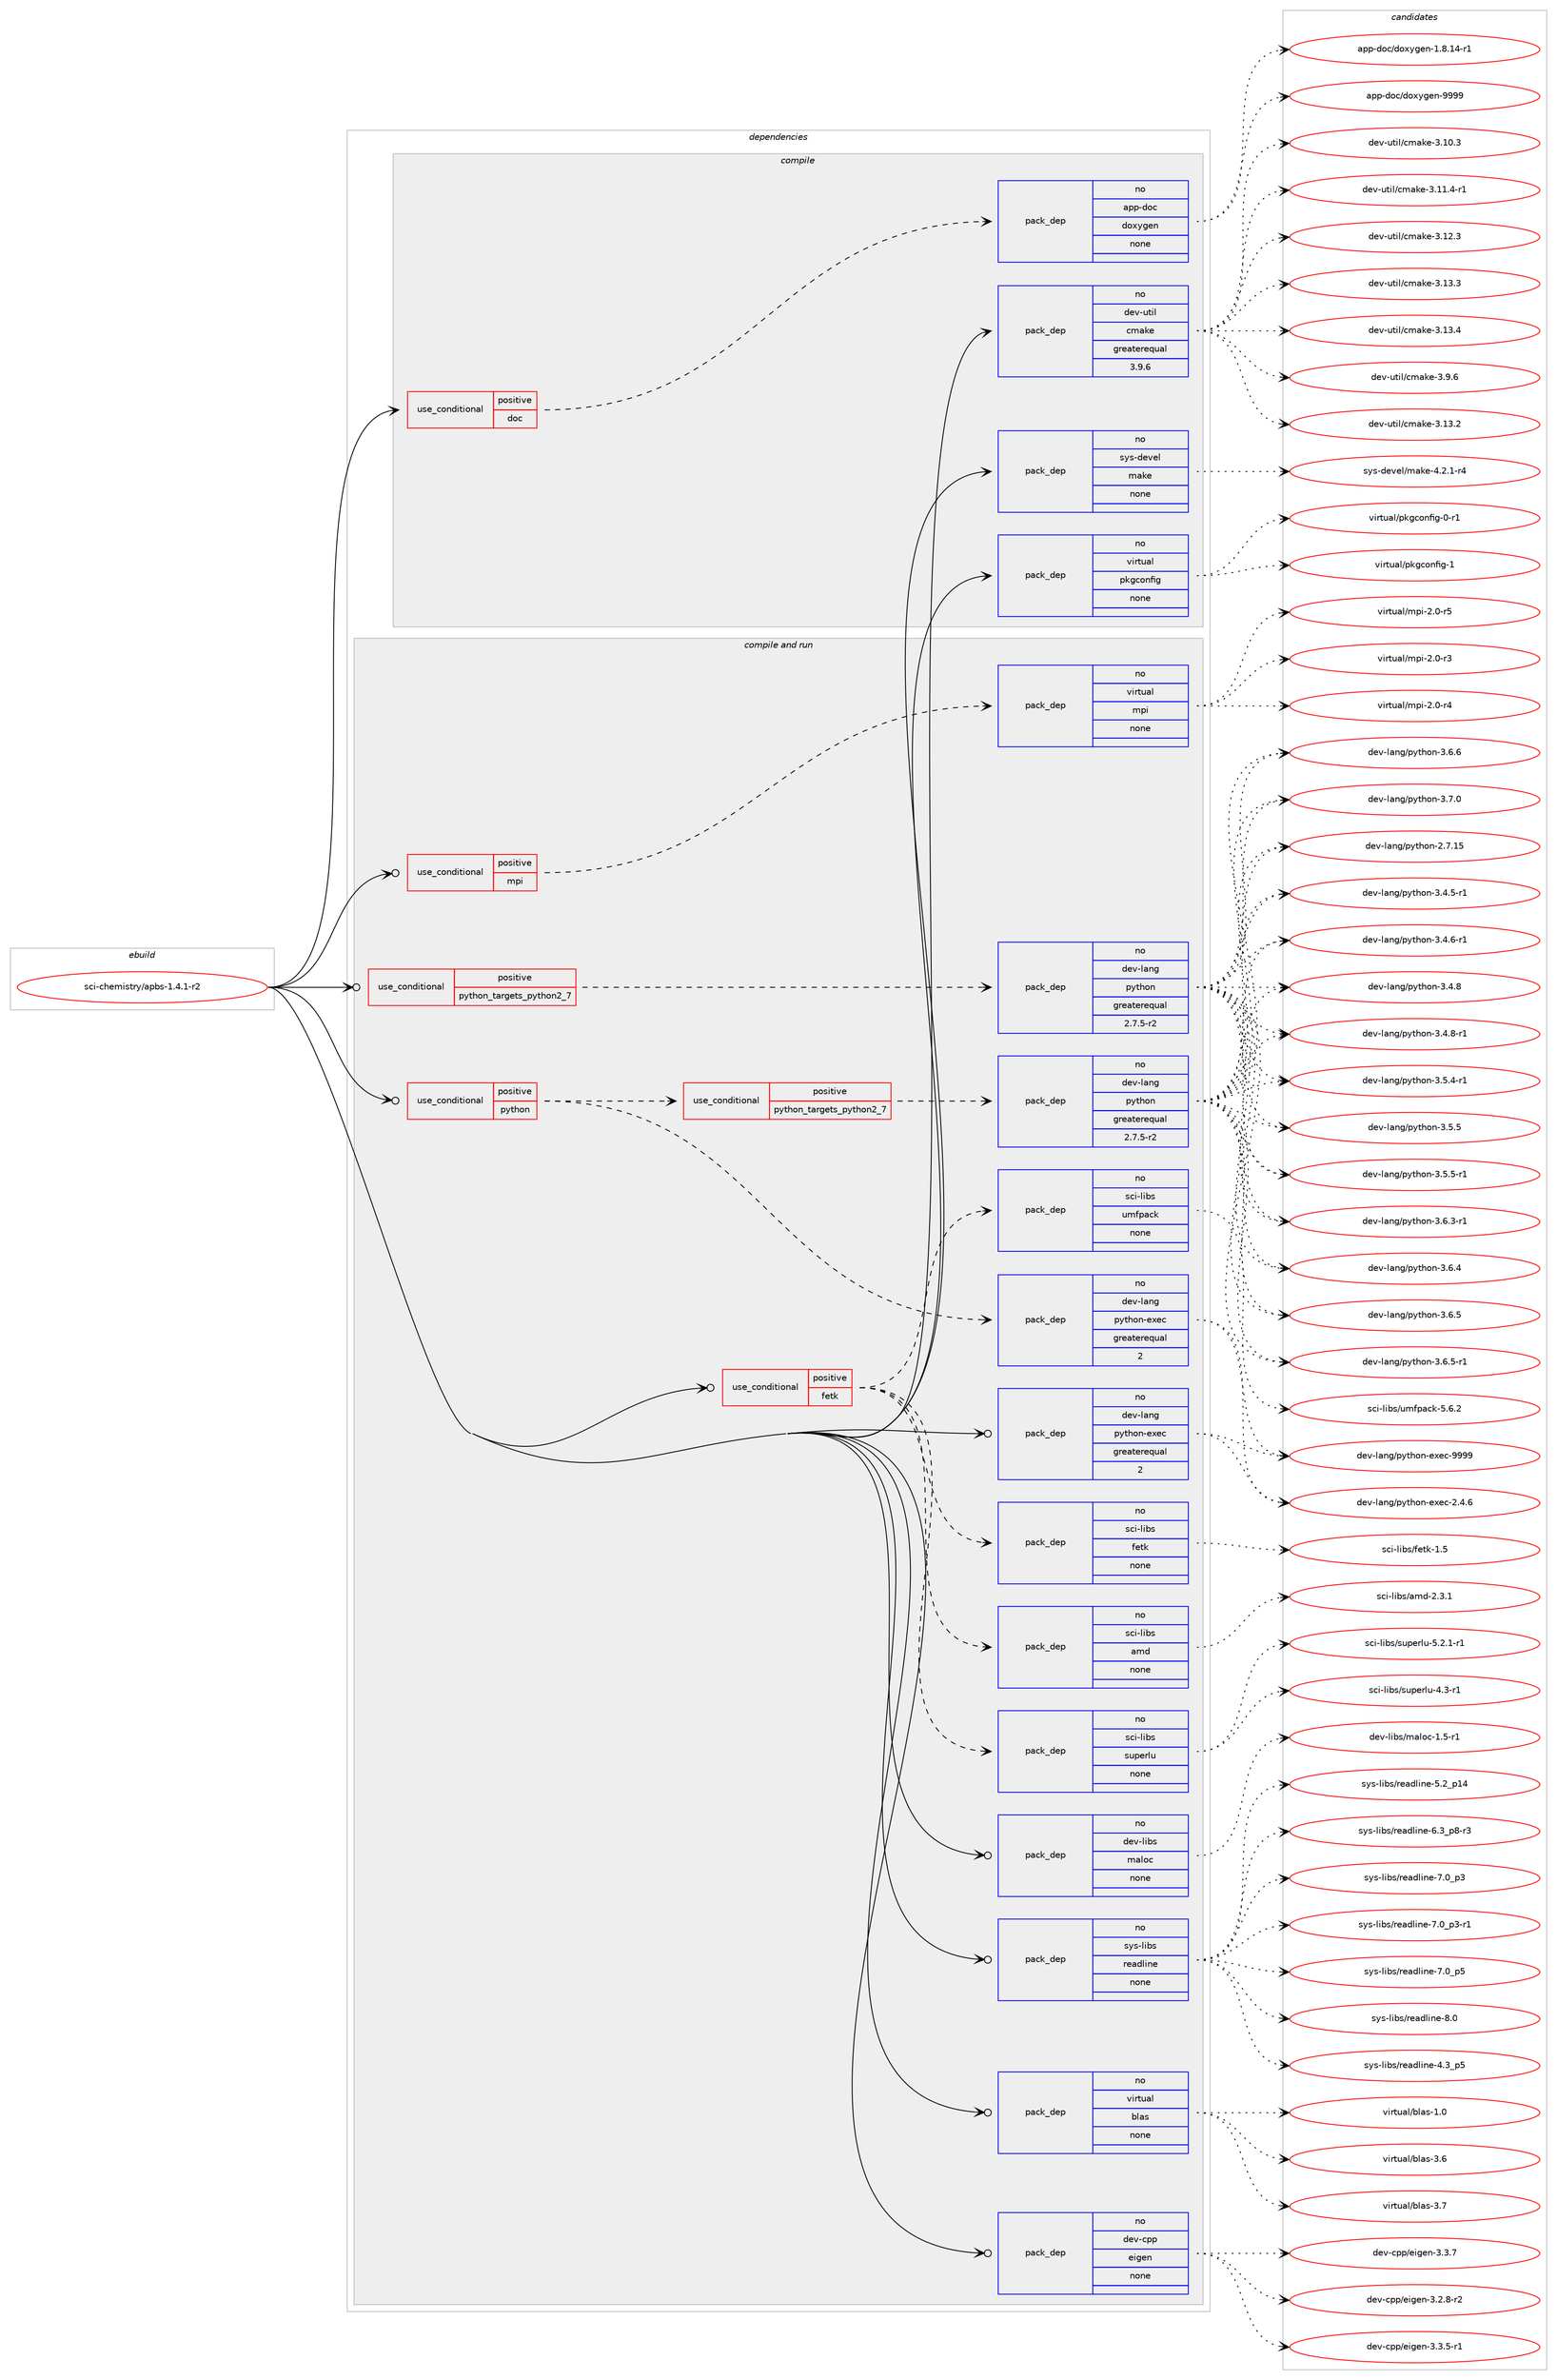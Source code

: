 digraph prolog {

# *************
# Graph options
# *************

newrank=true;
concentrate=true;
compound=true;
graph [rankdir=LR,fontname=Helvetica,fontsize=10,ranksep=1.5];#, ranksep=2.5, nodesep=0.2];
edge  [arrowhead=vee];
node  [fontname=Helvetica,fontsize=10];

# **********
# The ebuild
# **********

subgraph cluster_leftcol {
color=gray;
rank=same;
label=<<i>ebuild</i>>;
id [label="sci-chemistry/apbs-1.4.1-r2", color=red, width=4, href="../sci-chemistry/apbs-1.4.1-r2.svg"];
}

# ****************
# The dependencies
# ****************

subgraph cluster_midcol {
color=gray;
label=<<i>dependencies</i>>;
subgraph cluster_compile {
fillcolor="#eeeeee";
style=filled;
label=<<i>compile</i>>;
subgraph cond799 {
dependency4574 [label=<<TABLE BORDER="0" CELLBORDER="1" CELLSPACING="0" CELLPADDING="4"><TR><TD ROWSPAN="3" CELLPADDING="10">use_conditional</TD></TR><TR><TD>positive</TD></TR><TR><TD>doc</TD></TR></TABLE>>, shape=none, color=red];
subgraph pack3644 {
dependency4575 [label=<<TABLE BORDER="0" CELLBORDER="1" CELLSPACING="0" CELLPADDING="4" WIDTH="220"><TR><TD ROWSPAN="6" CELLPADDING="30">pack_dep</TD></TR><TR><TD WIDTH="110">no</TD></TR><TR><TD>app-doc</TD></TR><TR><TD>doxygen</TD></TR><TR><TD>none</TD></TR><TR><TD></TD></TR></TABLE>>, shape=none, color=blue];
}
dependency4574:e -> dependency4575:w [weight=20,style="dashed",arrowhead="vee"];
}
id:e -> dependency4574:w [weight=20,style="solid",arrowhead="vee"];
subgraph pack3645 {
dependency4576 [label=<<TABLE BORDER="0" CELLBORDER="1" CELLSPACING="0" CELLPADDING="4" WIDTH="220"><TR><TD ROWSPAN="6" CELLPADDING="30">pack_dep</TD></TR><TR><TD WIDTH="110">no</TD></TR><TR><TD>dev-util</TD></TR><TR><TD>cmake</TD></TR><TR><TD>greaterequal</TD></TR><TR><TD>3.9.6</TD></TR></TABLE>>, shape=none, color=blue];
}
id:e -> dependency4576:w [weight=20,style="solid",arrowhead="vee"];
subgraph pack3646 {
dependency4577 [label=<<TABLE BORDER="0" CELLBORDER="1" CELLSPACING="0" CELLPADDING="4" WIDTH="220"><TR><TD ROWSPAN="6" CELLPADDING="30">pack_dep</TD></TR><TR><TD WIDTH="110">no</TD></TR><TR><TD>sys-devel</TD></TR><TR><TD>make</TD></TR><TR><TD>none</TD></TR><TR><TD></TD></TR></TABLE>>, shape=none, color=blue];
}
id:e -> dependency4577:w [weight=20,style="solid",arrowhead="vee"];
subgraph pack3647 {
dependency4578 [label=<<TABLE BORDER="0" CELLBORDER="1" CELLSPACING="0" CELLPADDING="4" WIDTH="220"><TR><TD ROWSPAN="6" CELLPADDING="30">pack_dep</TD></TR><TR><TD WIDTH="110">no</TD></TR><TR><TD>virtual</TD></TR><TR><TD>pkgconfig</TD></TR><TR><TD>none</TD></TR><TR><TD></TD></TR></TABLE>>, shape=none, color=blue];
}
id:e -> dependency4578:w [weight=20,style="solid",arrowhead="vee"];
}
subgraph cluster_compileandrun {
fillcolor="#eeeeee";
style=filled;
label=<<i>compile and run</i>>;
subgraph cond800 {
dependency4579 [label=<<TABLE BORDER="0" CELLBORDER="1" CELLSPACING="0" CELLPADDING="4"><TR><TD ROWSPAN="3" CELLPADDING="10">use_conditional</TD></TR><TR><TD>positive</TD></TR><TR><TD>fetk</TD></TR></TABLE>>, shape=none, color=red];
subgraph pack3648 {
dependency4580 [label=<<TABLE BORDER="0" CELLBORDER="1" CELLSPACING="0" CELLPADDING="4" WIDTH="220"><TR><TD ROWSPAN="6" CELLPADDING="30">pack_dep</TD></TR><TR><TD WIDTH="110">no</TD></TR><TR><TD>sci-libs</TD></TR><TR><TD>amd</TD></TR><TR><TD>none</TD></TR><TR><TD></TD></TR></TABLE>>, shape=none, color=blue];
}
dependency4579:e -> dependency4580:w [weight=20,style="dashed",arrowhead="vee"];
subgraph pack3649 {
dependency4581 [label=<<TABLE BORDER="0" CELLBORDER="1" CELLSPACING="0" CELLPADDING="4" WIDTH="220"><TR><TD ROWSPAN="6" CELLPADDING="30">pack_dep</TD></TR><TR><TD WIDTH="110">no</TD></TR><TR><TD>sci-libs</TD></TR><TR><TD>fetk</TD></TR><TR><TD>none</TD></TR><TR><TD></TD></TR></TABLE>>, shape=none, color=blue];
}
dependency4579:e -> dependency4581:w [weight=20,style="dashed",arrowhead="vee"];
subgraph pack3650 {
dependency4582 [label=<<TABLE BORDER="0" CELLBORDER="1" CELLSPACING="0" CELLPADDING="4" WIDTH="220"><TR><TD ROWSPAN="6" CELLPADDING="30">pack_dep</TD></TR><TR><TD WIDTH="110">no</TD></TR><TR><TD>sci-libs</TD></TR><TR><TD>superlu</TD></TR><TR><TD>none</TD></TR><TR><TD></TD></TR></TABLE>>, shape=none, color=blue];
}
dependency4579:e -> dependency4582:w [weight=20,style="dashed",arrowhead="vee"];
subgraph pack3651 {
dependency4583 [label=<<TABLE BORDER="0" CELLBORDER="1" CELLSPACING="0" CELLPADDING="4" WIDTH="220"><TR><TD ROWSPAN="6" CELLPADDING="30">pack_dep</TD></TR><TR><TD WIDTH="110">no</TD></TR><TR><TD>sci-libs</TD></TR><TR><TD>umfpack</TD></TR><TR><TD>none</TD></TR><TR><TD></TD></TR></TABLE>>, shape=none, color=blue];
}
dependency4579:e -> dependency4583:w [weight=20,style="dashed",arrowhead="vee"];
}
id:e -> dependency4579:w [weight=20,style="solid",arrowhead="odotvee"];
subgraph cond801 {
dependency4584 [label=<<TABLE BORDER="0" CELLBORDER="1" CELLSPACING="0" CELLPADDING="4"><TR><TD ROWSPAN="3" CELLPADDING="10">use_conditional</TD></TR><TR><TD>positive</TD></TR><TR><TD>mpi</TD></TR></TABLE>>, shape=none, color=red];
subgraph pack3652 {
dependency4585 [label=<<TABLE BORDER="0" CELLBORDER="1" CELLSPACING="0" CELLPADDING="4" WIDTH="220"><TR><TD ROWSPAN="6" CELLPADDING="30">pack_dep</TD></TR><TR><TD WIDTH="110">no</TD></TR><TR><TD>virtual</TD></TR><TR><TD>mpi</TD></TR><TR><TD>none</TD></TR><TR><TD></TD></TR></TABLE>>, shape=none, color=blue];
}
dependency4584:e -> dependency4585:w [weight=20,style="dashed",arrowhead="vee"];
}
id:e -> dependency4584:w [weight=20,style="solid",arrowhead="odotvee"];
subgraph cond802 {
dependency4586 [label=<<TABLE BORDER="0" CELLBORDER="1" CELLSPACING="0" CELLPADDING="4"><TR><TD ROWSPAN="3" CELLPADDING="10">use_conditional</TD></TR><TR><TD>positive</TD></TR><TR><TD>python</TD></TR></TABLE>>, shape=none, color=red];
subgraph cond803 {
dependency4587 [label=<<TABLE BORDER="0" CELLBORDER="1" CELLSPACING="0" CELLPADDING="4"><TR><TD ROWSPAN="3" CELLPADDING="10">use_conditional</TD></TR><TR><TD>positive</TD></TR><TR><TD>python_targets_python2_7</TD></TR></TABLE>>, shape=none, color=red];
subgraph pack3653 {
dependency4588 [label=<<TABLE BORDER="0" CELLBORDER="1" CELLSPACING="0" CELLPADDING="4" WIDTH="220"><TR><TD ROWSPAN="6" CELLPADDING="30">pack_dep</TD></TR><TR><TD WIDTH="110">no</TD></TR><TR><TD>dev-lang</TD></TR><TR><TD>python</TD></TR><TR><TD>greaterequal</TD></TR><TR><TD>2.7.5-r2</TD></TR></TABLE>>, shape=none, color=blue];
}
dependency4587:e -> dependency4588:w [weight=20,style="dashed",arrowhead="vee"];
}
dependency4586:e -> dependency4587:w [weight=20,style="dashed",arrowhead="vee"];
subgraph pack3654 {
dependency4589 [label=<<TABLE BORDER="0" CELLBORDER="1" CELLSPACING="0" CELLPADDING="4" WIDTH="220"><TR><TD ROWSPAN="6" CELLPADDING="30">pack_dep</TD></TR><TR><TD WIDTH="110">no</TD></TR><TR><TD>dev-lang</TD></TR><TR><TD>python-exec</TD></TR><TR><TD>greaterequal</TD></TR><TR><TD>2</TD></TR></TABLE>>, shape=none, color=blue];
}
dependency4586:e -> dependency4589:w [weight=20,style="dashed",arrowhead="vee"];
}
id:e -> dependency4586:w [weight=20,style="solid",arrowhead="odotvee"];
subgraph cond804 {
dependency4590 [label=<<TABLE BORDER="0" CELLBORDER="1" CELLSPACING="0" CELLPADDING="4"><TR><TD ROWSPAN="3" CELLPADDING="10">use_conditional</TD></TR><TR><TD>positive</TD></TR><TR><TD>python_targets_python2_7</TD></TR></TABLE>>, shape=none, color=red];
subgraph pack3655 {
dependency4591 [label=<<TABLE BORDER="0" CELLBORDER="1" CELLSPACING="0" CELLPADDING="4" WIDTH="220"><TR><TD ROWSPAN="6" CELLPADDING="30">pack_dep</TD></TR><TR><TD WIDTH="110">no</TD></TR><TR><TD>dev-lang</TD></TR><TR><TD>python</TD></TR><TR><TD>greaterequal</TD></TR><TR><TD>2.7.5-r2</TD></TR></TABLE>>, shape=none, color=blue];
}
dependency4590:e -> dependency4591:w [weight=20,style="dashed",arrowhead="vee"];
}
id:e -> dependency4590:w [weight=20,style="solid",arrowhead="odotvee"];
subgraph pack3656 {
dependency4592 [label=<<TABLE BORDER="0" CELLBORDER="1" CELLSPACING="0" CELLPADDING="4" WIDTH="220"><TR><TD ROWSPAN="6" CELLPADDING="30">pack_dep</TD></TR><TR><TD WIDTH="110">no</TD></TR><TR><TD>dev-cpp</TD></TR><TR><TD>eigen</TD></TR><TR><TD>none</TD></TR><TR><TD></TD></TR></TABLE>>, shape=none, color=blue];
}
id:e -> dependency4592:w [weight=20,style="solid",arrowhead="odotvee"];
subgraph pack3657 {
dependency4593 [label=<<TABLE BORDER="0" CELLBORDER="1" CELLSPACING="0" CELLPADDING="4" WIDTH="220"><TR><TD ROWSPAN="6" CELLPADDING="30">pack_dep</TD></TR><TR><TD WIDTH="110">no</TD></TR><TR><TD>dev-lang</TD></TR><TR><TD>python-exec</TD></TR><TR><TD>greaterequal</TD></TR><TR><TD>2</TD></TR></TABLE>>, shape=none, color=blue];
}
id:e -> dependency4593:w [weight=20,style="solid",arrowhead="odotvee"];
subgraph pack3658 {
dependency4594 [label=<<TABLE BORDER="0" CELLBORDER="1" CELLSPACING="0" CELLPADDING="4" WIDTH="220"><TR><TD ROWSPAN="6" CELLPADDING="30">pack_dep</TD></TR><TR><TD WIDTH="110">no</TD></TR><TR><TD>dev-libs</TD></TR><TR><TD>maloc</TD></TR><TR><TD>none</TD></TR><TR><TD></TD></TR></TABLE>>, shape=none, color=blue];
}
id:e -> dependency4594:w [weight=20,style="solid",arrowhead="odotvee"];
subgraph pack3659 {
dependency4595 [label=<<TABLE BORDER="0" CELLBORDER="1" CELLSPACING="0" CELLPADDING="4" WIDTH="220"><TR><TD ROWSPAN="6" CELLPADDING="30">pack_dep</TD></TR><TR><TD WIDTH="110">no</TD></TR><TR><TD>sys-libs</TD></TR><TR><TD>readline</TD></TR><TR><TD>none</TD></TR><TR><TD></TD></TR></TABLE>>, shape=none, color=blue];
}
id:e -> dependency4595:w [weight=20,style="solid",arrowhead="odotvee"];
subgraph pack3660 {
dependency4596 [label=<<TABLE BORDER="0" CELLBORDER="1" CELLSPACING="0" CELLPADDING="4" WIDTH="220"><TR><TD ROWSPAN="6" CELLPADDING="30">pack_dep</TD></TR><TR><TD WIDTH="110">no</TD></TR><TR><TD>virtual</TD></TR><TR><TD>blas</TD></TR><TR><TD>none</TD></TR><TR><TD></TD></TR></TABLE>>, shape=none, color=blue];
}
id:e -> dependency4596:w [weight=20,style="solid",arrowhead="odotvee"];
}
subgraph cluster_run {
fillcolor="#eeeeee";
style=filled;
label=<<i>run</i>>;
}
}

# **************
# The candidates
# **************

subgraph cluster_choices {
rank=same;
color=gray;
label=<<i>candidates</i>>;

subgraph choice3644 {
color=black;
nodesep=1;
choice97112112451001119947100111120121103101110454946564649524511449 [label="app-doc/doxygen-1.8.14-r1", color=red, width=4,href="../app-doc/doxygen-1.8.14-r1.svg"];
choice971121124510011199471001111201211031011104557575757 [label="app-doc/doxygen-9999", color=red, width=4,href="../app-doc/doxygen-9999.svg"];
dependency4575:e -> choice97112112451001119947100111120121103101110454946564649524511449:w [style=dotted,weight="100"];
dependency4575:e -> choice971121124510011199471001111201211031011104557575757:w [style=dotted,weight="100"];
}
subgraph choice3645 {
color=black;
nodesep=1;
choice1001011184511711610510847991099710710145514649514650 [label="dev-util/cmake-3.13.2", color=red, width=4,href="../dev-util/cmake-3.13.2.svg"];
choice1001011184511711610510847991099710710145514649484651 [label="dev-util/cmake-3.10.3", color=red, width=4,href="../dev-util/cmake-3.10.3.svg"];
choice10010111845117116105108479910997107101455146494946524511449 [label="dev-util/cmake-3.11.4-r1", color=red, width=4,href="../dev-util/cmake-3.11.4-r1.svg"];
choice1001011184511711610510847991099710710145514649504651 [label="dev-util/cmake-3.12.3", color=red, width=4,href="../dev-util/cmake-3.12.3.svg"];
choice1001011184511711610510847991099710710145514649514651 [label="dev-util/cmake-3.13.3", color=red, width=4,href="../dev-util/cmake-3.13.3.svg"];
choice1001011184511711610510847991099710710145514649514652 [label="dev-util/cmake-3.13.4", color=red, width=4,href="../dev-util/cmake-3.13.4.svg"];
choice10010111845117116105108479910997107101455146574654 [label="dev-util/cmake-3.9.6", color=red, width=4,href="../dev-util/cmake-3.9.6.svg"];
dependency4576:e -> choice1001011184511711610510847991099710710145514649514650:w [style=dotted,weight="100"];
dependency4576:e -> choice1001011184511711610510847991099710710145514649484651:w [style=dotted,weight="100"];
dependency4576:e -> choice10010111845117116105108479910997107101455146494946524511449:w [style=dotted,weight="100"];
dependency4576:e -> choice1001011184511711610510847991099710710145514649504651:w [style=dotted,weight="100"];
dependency4576:e -> choice1001011184511711610510847991099710710145514649514651:w [style=dotted,weight="100"];
dependency4576:e -> choice1001011184511711610510847991099710710145514649514652:w [style=dotted,weight="100"];
dependency4576:e -> choice10010111845117116105108479910997107101455146574654:w [style=dotted,weight="100"];
}
subgraph choice3646 {
color=black;
nodesep=1;
choice1151211154510010111810110847109971071014552465046494511452 [label="sys-devel/make-4.2.1-r4", color=red, width=4,href="../sys-devel/make-4.2.1-r4.svg"];
dependency4577:e -> choice1151211154510010111810110847109971071014552465046494511452:w [style=dotted,weight="100"];
}
subgraph choice3647 {
color=black;
nodesep=1;
choice11810511411611797108471121071039911111010210510345484511449 [label="virtual/pkgconfig-0-r1", color=red, width=4,href="../virtual/pkgconfig-0-r1.svg"];
choice1181051141161179710847112107103991111101021051034549 [label="virtual/pkgconfig-1", color=red, width=4,href="../virtual/pkgconfig-1.svg"];
dependency4578:e -> choice11810511411611797108471121071039911111010210510345484511449:w [style=dotted,weight="100"];
dependency4578:e -> choice1181051141161179710847112107103991111101021051034549:w [style=dotted,weight="100"];
}
subgraph choice3648 {
color=black;
nodesep=1;
choice1159910545108105981154797109100455046514649 [label="sci-libs/amd-2.3.1", color=red, width=4,href="../sci-libs/amd-2.3.1.svg"];
dependency4580:e -> choice1159910545108105981154797109100455046514649:w [style=dotted,weight="100"];
}
subgraph choice3649 {
color=black;
nodesep=1;
choice1159910545108105981154710210111610745494653 [label="sci-libs/fetk-1.5", color=red, width=4,href="../sci-libs/fetk-1.5.svg"];
dependency4581:e -> choice1159910545108105981154710210111610745494653:w [style=dotted,weight="100"];
}
subgraph choice3650 {
color=black;
nodesep=1;
choice11599105451081059811547115117112101114108117455246514511449 [label="sci-libs/superlu-4.3-r1", color=red, width=4,href="../sci-libs/superlu-4.3-r1.svg"];
choice115991054510810598115471151171121011141081174553465046494511449 [label="sci-libs/superlu-5.2.1-r1", color=red, width=4,href="../sci-libs/superlu-5.2.1-r1.svg"];
dependency4582:e -> choice11599105451081059811547115117112101114108117455246514511449:w [style=dotted,weight="100"];
dependency4582:e -> choice115991054510810598115471151171121011141081174553465046494511449:w [style=dotted,weight="100"];
}
subgraph choice3651 {
color=black;
nodesep=1;
choice115991054510810598115471171091021129799107455346544650 [label="sci-libs/umfpack-5.6.2", color=red, width=4,href="../sci-libs/umfpack-5.6.2.svg"];
dependency4583:e -> choice115991054510810598115471171091021129799107455346544650:w [style=dotted,weight="100"];
}
subgraph choice3652 {
color=black;
nodesep=1;
choice1181051141161179710847109112105455046484511451 [label="virtual/mpi-2.0-r3", color=red, width=4,href="../virtual/mpi-2.0-r3.svg"];
choice1181051141161179710847109112105455046484511452 [label="virtual/mpi-2.0-r4", color=red, width=4,href="../virtual/mpi-2.0-r4.svg"];
choice1181051141161179710847109112105455046484511453 [label="virtual/mpi-2.0-r5", color=red, width=4,href="../virtual/mpi-2.0-r5.svg"];
dependency4585:e -> choice1181051141161179710847109112105455046484511451:w [style=dotted,weight="100"];
dependency4585:e -> choice1181051141161179710847109112105455046484511452:w [style=dotted,weight="100"];
dependency4585:e -> choice1181051141161179710847109112105455046484511453:w [style=dotted,weight="100"];
}
subgraph choice3653 {
color=black;
nodesep=1;
choice10010111845108971101034711212111610411111045504655464953 [label="dev-lang/python-2.7.15", color=red, width=4,href="../dev-lang/python-2.7.15.svg"];
choice1001011184510897110103471121211161041111104551465246534511449 [label="dev-lang/python-3.4.5-r1", color=red, width=4,href="../dev-lang/python-3.4.5-r1.svg"];
choice1001011184510897110103471121211161041111104551465246544511449 [label="dev-lang/python-3.4.6-r1", color=red, width=4,href="../dev-lang/python-3.4.6-r1.svg"];
choice100101118451089711010347112121116104111110455146524656 [label="dev-lang/python-3.4.8", color=red, width=4,href="../dev-lang/python-3.4.8.svg"];
choice1001011184510897110103471121211161041111104551465246564511449 [label="dev-lang/python-3.4.8-r1", color=red, width=4,href="../dev-lang/python-3.4.8-r1.svg"];
choice1001011184510897110103471121211161041111104551465346524511449 [label="dev-lang/python-3.5.4-r1", color=red, width=4,href="../dev-lang/python-3.5.4-r1.svg"];
choice100101118451089711010347112121116104111110455146534653 [label="dev-lang/python-3.5.5", color=red, width=4,href="../dev-lang/python-3.5.5.svg"];
choice1001011184510897110103471121211161041111104551465346534511449 [label="dev-lang/python-3.5.5-r1", color=red, width=4,href="../dev-lang/python-3.5.5-r1.svg"];
choice1001011184510897110103471121211161041111104551465446514511449 [label="dev-lang/python-3.6.3-r1", color=red, width=4,href="../dev-lang/python-3.6.3-r1.svg"];
choice100101118451089711010347112121116104111110455146544652 [label="dev-lang/python-3.6.4", color=red, width=4,href="../dev-lang/python-3.6.4.svg"];
choice100101118451089711010347112121116104111110455146544653 [label="dev-lang/python-3.6.5", color=red, width=4,href="../dev-lang/python-3.6.5.svg"];
choice1001011184510897110103471121211161041111104551465446534511449 [label="dev-lang/python-3.6.5-r1", color=red, width=4,href="../dev-lang/python-3.6.5-r1.svg"];
choice100101118451089711010347112121116104111110455146544654 [label="dev-lang/python-3.6.6", color=red, width=4,href="../dev-lang/python-3.6.6.svg"];
choice100101118451089711010347112121116104111110455146554648 [label="dev-lang/python-3.7.0", color=red, width=4,href="../dev-lang/python-3.7.0.svg"];
dependency4588:e -> choice10010111845108971101034711212111610411111045504655464953:w [style=dotted,weight="100"];
dependency4588:e -> choice1001011184510897110103471121211161041111104551465246534511449:w [style=dotted,weight="100"];
dependency4588:e -> choice1001011184510897110103471121211161041111104551465246544511449:w [style=dotted,weight="100"];
dependency4588:e -> choice100101118451089711010347112121116104111110455146524656:w [style=dotted,weight="100"];
dependency4588:e -> choice1001011184510897110103471121211161041111104551465246564511449:w [style=dotted,weight="100"];
dependency4588:e -> choice1001011184510897110103471121211161041111104551465346524511449:w [style=dotted,weight="100"];
dependency4588:e -> choice100101118451089711010347112121116104111110455146534653:w [style=dotted,weight="100"];
dependency4588:e -> choice1001011184510897110103471121211161041111104551465346534511449:w [style=dotted,weight="100"];
dependency4588:e -> choice1001011184510897110103471121211161041111104551465446514511449:w [style=dotted,weight="100"];
dependency4588:e -> choice100101118451089711010347112121116104111110455146544652:w [style=dotted,weight="100"];
dependency4588:e -> choice100101118451089711010347112121116104111110455146544653:w [style=dotted,weight="100"];
dependency4588:e -> choice1001011184510897110103471121211161041111104551465446534511449:w [style=dotted,weight="100"];
dependency4588:e -> choice100101118451089711010347112121116104111110455146544654:w [style=dotted,weight="100"];
dependency4588:e -> choice100101118451089711010347112121116104111110455146554648:w [style=dotted,weight="100"];
}
subgraph choice3654 {
color=black;
nodesep=1;
choice1001011184510897110103471121211161041111104510112010199455046524654 [label="dev-lang/python-exec-2.4.6", color=red, width=4,href="../dev-lang/python-exec-2.4.6.svg"];
choice10010111845108971101034711212111610411111045101120101994557575757 [label="dev-lang/python-exec-9999", color=red, width=4,href="../dev-lang/python-exec-9999.svg"];
dependency4589:e -> choice1001011184510897110103471121211161041111104510112010199455046524654:w [style=dotted,weight="100"];
dependency4589:e -> choice10010111845108971101034711212111610411111045101120101994557575757:w [style=dotted,weight="100"];
}
subgraph choice3655 {
color=black;
nodesep=1;
choice10010111845108971101034711212111610411111045504655464953 [label="dev-lang/python-2.7.15", color=red, width=4,href="../dev-lang/python-2.7.15.svg"];
choice1001011184510897110103471121211161041111104551465246534511449 [label="dev-lang/python-3.4.5-r1", color=red, width=4,href="../dev-lang/python-3.4.5-r1.svg"];
choice1001011184510897110103471121211161041111104551465246544511449 [label="dev-lang/python-3.4.6-r1", color=red, width=4,href="../dev-lang/python-3.4.6-r1.svg"];
choice100101118451089711010347112121116104111110455146524656 [label="dev-lang/python-3.4.8", color=red, width=4,href="../dev-lang/python-3.4.8.svg"];
choice1001011184510897110103471121211161041111104551465246564511449 [label="dev-lang/python-3.4.8-r1", color=red, width=4,href="../dev-lang/python-3.4.8-r1.svg"];
choice1001011184510897110103471121211161041111104551465346524511449 [label="dev-lang/python-3.5.4-r1", color=red, width=4,href="../dev-lang/python-3.5.4-r1.svg"];
choice100101118451089711010347112121116104111110455146534653 [label="dev-lang/python-3.5.5", color=red, width=4,href="../dev-lang/python-3.5.5.svg"];
choice1001011184510897110103471121211161041111104551465346534511449 [label="dev-lang/python-3.5.5-r1", color=red, width=4,href="../dev-lang/python-3.5.5-r1.svg"];
choice1001011184510897110103471121211161041111104551465446514511449 [label="dev-lang/python-3.6.3-r1", color=red, width=4,href="../dev-lang/python-3.6.3-r1.svg"];
choice100101118451089711010347112121116104111110455146544652 [label="dev-lang/python-3.6.4", color=red, width=4,href="../dev-lang/python-3.6.4.svg"];
choice100101118451089711010347112121116104111110455146544653 [label="dev-lang/python-3.6.5", color=red, width=4,href="../dev-lang/python-3.6.5.svg"];
choice1001011184510897110103471121211161041111104551465446534511449 [label="dev-lang/python-3.6.5-r1", color=red, width=4,href="../dev-lang/python-3.6.5-r1.svg"];
choice100101118451089711010347112121116104111110455146544654 [label="dev-lang/python-3.6.6", color=red, width=4,href="../dev-lang/python-3.6.6.svg"];
choice100101118451089711010347112121116104111110455146554648 [label="dev-lang/python-3.7.0", color=red, width=4,href="../dev-lang/python-3.7.0.svg"];
dependency4591:e -> choice10010111845108971101034711212111610411111045504655464953:w [style=dotted,weight="100"];
dependency4591:e -> choice1001011184510897110103471121211161041111104551465246534511449:w [style=dotted,weight="100"];
dependency4591:e -> choice1001011184510897110103471121211161041111104551465246544511449:w [style=dotted,weight="100"];
dependency4591:e -> choice100101118451089711010347112121116104111110455146524656:w [style=dotted,weight="100"];
dependency4591:e -> choice1001011184510897110103471121211161041111104551465246564511449:w [style=dotted,weight="100"];
dependency4591:e -> choice1001011184510897110103471121211161041111104551465346524511449:w [style=dotted,weight="100"];
dependency4591:e -> choice100101118451089711010347112121116104111110455146534653:w [style=dotted,weight="100"];
dependency4591:e -> choice1001011184510897110103471121211161041111104551465346534511449:w [style=dotted,weight="100"];
dependency4591:e -> choice1001011184510897110103471121211161041111104551465446514511449:w [style=dotted,weight="100"];
dependency4591:e -> choice100101118451089711010347112121116104111110455146544652:w [style=dotted,weight="100"];
dependency4591:e -> choice100101118451089711010347112121116104111110455146544653:w [style=dotted,weight="100"];
dependency4591:e -> choice1001011184510897110103471121211161041111104551465446534511449:w [style=dotted,weight="100"];
dependency4591:e -> choice100101118451089711010347112121116104111110455146544654:w [style=dotted,weight="100"];
dependency4591:e -> choice100101118451089711010347112121116104111110455146554648:w [style=dotted,weight="100"];
}
subgraph choice3656 {
color=black;
nodesep=1;
choice1001011184599112112471011051031011104551465046564511450 [label="dev-cpp/eigen-3.2.8-r2", color=red, width=4,href="../dev-cpp/eigen-3.2.8-r2.svg"];
choice1001011184599112112471011051031011104551465146534511449 [label="dev-cpp/eigen-3.3.5-r1", color=red, width=4,href="../dev-cpp/eigen-3.3.5-r1.svg"];
choice100101118459911211247101105103101110455146514655 [label="dev-cpp/eigen-3.3.7", color=red, width=4,href="../dev-cpp/eigen-3.3.7.svg"];
dependency4592:e -> choice1001011184599112112471011051031011104551465046564511450:w [style=dotted,weight="100"];
dependency4592:e -> choice1001011184599112112471011051031011104551465146534511449:w [style=dotted,weight="100"];
dependency4592:e -> choice100101118459911211247101105103101110455146514655:w [style=dotted,weight="100"];
}
subgraph choice3657 {
color=black;
nodesep=1;
choice1001011184510897110103471121211161041111104510112010199455046524654 [label="dev-lang/python-exec-2.4.6", color=red, width=4,href="../dev-lang/python-exec-2.4.6.svg"];
choice10010111845108971101034711212111610411111045101120101994557575757 [label="dev-lang/python-exec-9999", color=red, width=4,href="../dev-lang/python-exec-9999.svg"];
dependency4593:e -> choice1001011184510897110103471121211161041111104510112010199455046524654:w [style=dotted,weight="100"];
dependency4593:e -> choice10010111845108971101034711212111610411111045101120101994557575757:w [style=dotted,weight="100"];
}
subgraph choice3658 {
color=black;
nodesep=1;
choice1001011184510810598115471099710811199454946534511449 [label="dev-libs/maloc-1.5-r1", color=red, width=4,href="../dev-libs/maloc-1.5-r1.svg"];
dependency4594:e -> choice1001011184510810598115471099710811199454946534511449:w [style=dotted,weight="100"];
}
subgraph choice3659 {
color=black;
nodesep=1;
choice11512111545108105981154711410197100108105110101455246519511253 [label="sys-libs/readline-4.3_p5", color=red, width=4,href="../sys-libs/readline-4.3_p5.svg"];
choice1151211154510810598115471141019710010810511010145534650951124952 [label="sys-libs/readline-5.2_p14", color=red, width=4,href="../sys-libs/readline-5.2_p14.svg"];
choice115121115451081059811547114101971001081051101014554465195112564511451 [label="sys-libs/readline-6.3_p8-r3", color=red, width=4,href="../sys-libs/readline-6.3_p8-r3.svg"];
choice11512111545108105981154711410197100108105110101455546489511251 [label="sys-libs/readline-7.0_p3", color=red, width=4,href="../sys-libs/readline-7.0_p3.svg"];
choice115121115451081059811547114101971001081051101014555464895112514511449 [label="sys-libs/readline-7.0_p3-r1", color=red, width=4,href="../sys-libs/readline-7.0_p3-r1.svg"];
choice11512111545108105981154711410197100108105110101455546489511253 [label="sys-libs/readline-7.0_p5", color=red, width=4,href="../sys-libs/readline-7.0_p5.svg"];
choice1151211154510810598115471141019710010810511010145564648 [label="sys-libs/readline-8.0", color=red, width=4,href="../sys-libs/readline-8.0.svg"];
dependency4595:e -> choice11512111545108105981154711410197100108105110101455246519511253:w [style=dotted,weight="100"];
dependency4595:e -> choice1151211154510810598115471141019710010810511010145534650951124952:w [style=dotted,weight="100"];
dependency4595:e -> choice115121115451081059811547114101971001081051101014554465195112564511451:w [style=dotted,weight="100"];
dependency4595:e -> choice11512111545108105981154711410197100108105110101455546489511251:w [style=dotted,weight="100"];
dependency4595:e -> choice115121115451081059811547114101971001081051101014555464895112514511449:w [style=dotted,weight="100"];
dependency4595:e -> choice11512111545108105981154711410197100108105110101455546489511253:w [style=dotted,weight="100"];
dependency4595:e -> choice1151211154510810598115471141019710010810511010145564648:w [style=dotted,weight="100"];
}
subgraph choice3660 {
color=black;
nodesep=1;
choice1181051141161179710847981089711545494648 [label="virtual/blas-1.0", color=red, width=4,href="../virtual/blas-1.0.svg"];
choice1181051141161179710847981089711545514654 [label="virtual/blas-3.6", color=red, width=4,href="../virtual/blas-3.6.svg"];
choice1181051141161179710847981089711545514655 [label="virtual/blas-3.7", color=red, width=4,href="../virtual/blas-3.7.svg"];
dependency4596:e -> choice1181051141161179710847981089711545494648:w [style=dotted,weight="100"];
dependency4596:e -> choice1181051141161179710847981089711545514654:w [style=dotted,weight="100"];
dependency4596:e -> choice1181051141161179710847981089711545514655:w [style=dotted,weight="100"];
}
}

}
